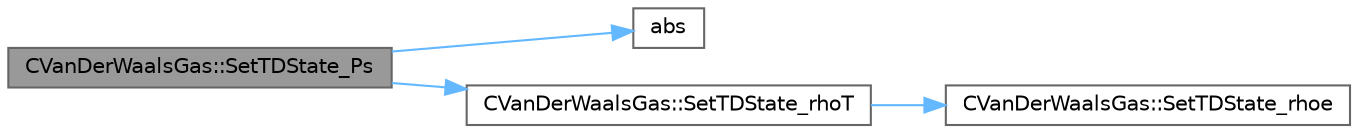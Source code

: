 digraph "CVanDerWaalsGas::SetTDState_Ps"
{
 // LATEX_PDF_SIZE
  bgcolor="transparent";
  edge [fontname=Helvetica,fontsize=10,labelfontname=Helvetica,labelfontsize=10];
  node [fontname=Helvetica,fontsize=10,shape=box,height=0.2,width=0.4];
  rankdir="LR";
  Node1 [id="Node000001",label="CVanDerWaalsGas::SetTDState_Ps",height=0.2,width=0.4,color="gray40", fillcolor="grey60", style="filled", fontcolor="black",tooltip="Set the Dimensionless State using Pressure and Entropy."];
  Node1 -> Node2 [id="edge1_Node000001_Node000002",color="steelblue1",style="solid",tooltip=" "];
  Node2 [id="Node000002",label="abs",height=0.2,width=0.4,color="grey40", fillcolor="white", style="filled",URL="$group__SIMD.html#gaf7650d08e2a58ed700276ddc70f72f96",tooltip=" "];
  Node1 -> Node3 [id="edge2_Node000001_Node000003",color="steelblue1",style="solid",tooltip=" "];
  Node3 [id="Node000003",label="CVanDerWaalsGas::SetTDState_rhoT",height=0.2,width=0.4,color="grey40", fillcolor="white", style="filled",URL="$classCVanDerWaalsGas.html#ab22fe66d1a8d3215dc7eaa6fd2ae544e",tooltip="Set the Dimensionless state using Density and Temperature."];
  Node3 -> Node4 [id="edge3_Node000003_Node000004",color="steelblue1",style="solid",tooltip=" "];
  Node4 [id="Node000004",label="CVanDerWaalsGas::SetTDState_rhoe",height=0.2,width=0.4,color="grey40", fillcolor="white", style="filled",URL="$classCVanDerWaalsGas.html#ae5bc1ea081a267022bc6c6626b17179b",tooltip="Set the Dimensionless State using Density and Internal Energy."];
}
